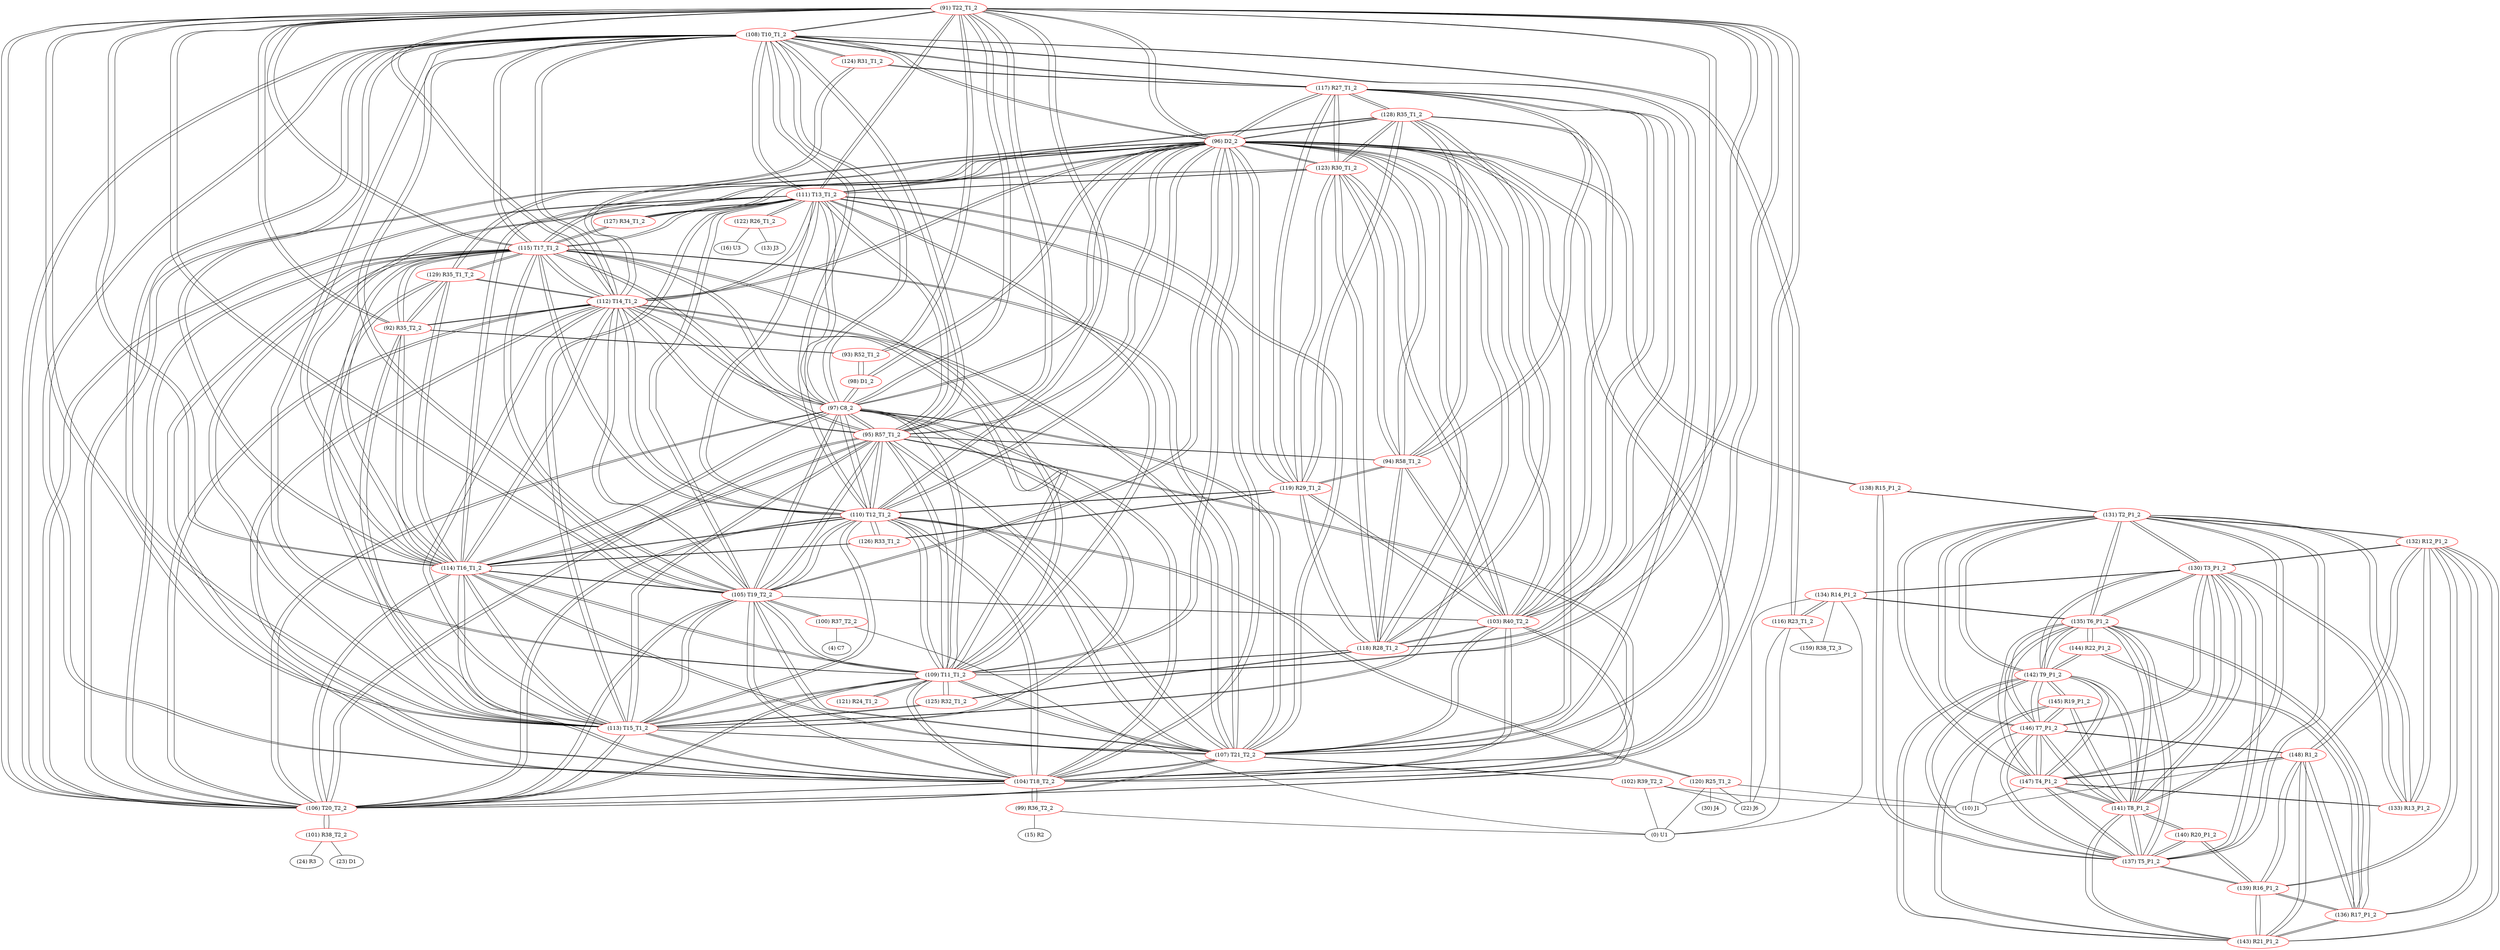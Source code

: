 graph {
	91 [label="(91) T22_T1_2" color=red]
	108 [label="(108) T10_T1_2"]
	109 [label="(109) T11_T1_2"]
	110 [label="(110) T12_T1_2"]
	111 [label="(111) T13_T1_2"]
	106 [label="(106) T20_T2_2"]
	112 [label="(112) T14_T1_2"]
	113 [label="(113) T15_T1_2"]
	104 [label="(104) T18_T2_2"]
	107 [label="(107) T21_T2_2"]
	105 [label="(105) T19_T2_2"]
	97 [label="(97) C8_2"]
	114 [label="(114) T16_T1_2"]
	115 [label="(115) T17_T1_2"]
	96 [label="(96) D2_2"]
	95 [label="(95) R57_T1_2"]
	92 [label="(92) R35_T2_2"]
	93 [label="(93) R52_T1_2"]
	103 [label="(103) R40_T2_2"]
	92 [label="(92) R35_T2_2" color=red]
	93 [label="(93) R52_T1_2"]
	91 [label="(91) T22_T1_2"]
	112 [label="(112) T14_T1_2"]
	113 [label="(113) T15_T1_2"]
	115 [label="(115) T17_T1_2"]
	114 [label="(114) T16_T1_2"]
	129 [label="(129) R35_T1_T_2"]
	93 [label="(93) R52_T1_2" color=red]
	98 [label="(98) D1_2"]
	92 [label="(92) R35_T2_2"]
	91 [label="(91) T22_T1_2"]
	94 [label="(94) R58_T1_2" color=red]
	96 [label="(96) D2_2"]
	103 [label="(103) R40_T2_2"]
	117 [label="(117) R27_T1_2"]
	118 [label="(118) R28_T1_2"]
	119 [label="(119) R29_T1_2"]
	123 [label="(123) R30_T1_2"]
	128 [label="(128) R35_T1_2"]
	95 [label="(95) R57_T1_2"]
	95 [label="(95) R57_T1_2" color=red]
	108 [label="(108) T10_T1_2"]
	109 [label="(109) T11_T1_2"]
	110 [label="(110) T12_T1_2"]
	111 [label="(111) T13_T1_2"]
	106 [label="(106) T20_T2_2"]
	112 [label="(112) T14_T1_2"]
	113 [label="(113) T15_T1_2"]
	104 [label="(104) T18_T2_2"]
	107 [label="(107) T21_T2_2"]
	105 [label="(105) T19_T2_2"]
	97 [label="(97) C8_2"]
	114 [label="(114) T16_T1_2"]
	115 [label="(115) T17_T1_2"]
	96 [label="(96) D2_2"]
	91 [label="(91) T22_T1_2"]
	94 [label="(94) R58_T1_2"]
	96 [label="(96) D2_2" color=red]
	94 [label="(94) R58_T1_2"]
	103 [label="(103) R40_T2_2"]
	117 [label="(117) R27_T1_2"]
	118 [label="(118) R28_T1_2"]
	119 [label="(119) R29_T1_2"]
	123 [label="(123) R30_T1_2"]
	128 [label="(128) R35_T1_2"]
	108 [label="(108) T10_T1_2"]
	109 [label="(109) T11_T1_2"]
	110 [label="(110) T12_T1_2"]
	111 [label="(111) T13_T1_2"]
	106 [label="(106) T20_T2_2"]
	112 [label="(112) T14_T1_2"]
	113 [label="(113) T15_T1_2"]
	104 [label="(104) T18_T2_2"]
	107 [label="(107) T21_T2_2"]
	105 [label="(105) T19_T2_2"]
	97 [label="(97) C8_2"]
	114 [label="(114) T16_T1_2"]
	115 [label="(115) T17_T1_2"]
	91 [label="(91) T22_T1_2"]
	95 [label="(95) R57_T1_2"]
	98 [label="(98) D1_2"]
	138 [label="(138) R15_P1_2"]
	97 [label="(97) C8_2" color=red]
	108 [label="(108) T10_T1_2"]
	109 [label="(109) T11_T1_2"]
	110 [label="(110) T12_T1_2"]
	111 [label="(111) T13_T1_2"]
	106 [label="(106) T20_T2_2"]
	112 [label="(112) T14_T1_2"]
	113 [label="(113) T15_T1_2"]
	104 [label="(104) T18_T2_2"]
	107 [label="(107) T21_T2_2"]
	105 [label="(105) T19_T2_2"]
	114 [label="(114) T16_T1_2"]
	115 [label="(115) T17_T1_2"]
	96 [label="(96) D2_2"]
	91 [label="(91) T22_T1_2"]
	95 [label="(95) R57_T1_2"]
	98 [label="(98) D1_2"]
	98 [label="(98) D1_2" color=red]
	96 [label="(96) D2_2"]
	97 [label="(97) C8_2"]
	93 [label="(93) R52_T1_2"]
	99 [label="(99) R36_T2_2" color=red]
	0 [label="(0) U1"]
	15 [label="(15) R2"]
	104 [label="(104) T18_T2_2"]
	100 [label="(100) R37_T2_2" color=red]
	4 [label="(4) C7"]
	0 [label="(0) U1"]
	105 [label="(105) T19_T2_2"]
	101 [label="(101) R38_T2_2" color=red]
	23 [label="(23) D1"]
	24 [label="(24) R3"]
	106 [label="(106) T20_T2_2"]
	102 [label="(102) R39_T2_2" color=red]
	0 [label="(0) U1"]
	10 [label="(10) J1"]
	22 [label="(22) J6"]
	107 [label="(107) T21_T2_2"]
	103 [label="(103) R40_T2_2" color=red]
	96 [label="(96) D2_2"]
	94 [label="(94) R58_T1_2"]
	117 [label="(117) R27_T1_2"]
	118 [label="(118) R28_T1_2"]
	119 [label="(119) R29_T1_2"]
	123 [label="(123) R30_T1_2"]
	128 [label="(128) R35_T1_2"]
	106 [label="(106) T20_T2_2"]
	107 [label="(107) T21_T2_2"]
	105 [label="(105) T19_T2_2"]
	91 [label="(91) T22_T1_2"]
	104 [label="(104) T18_T2_2"]
	104 [label="(104) T18_T2_2" color=red]
	108 [label="(108) T10_T1_2"]
	109 [label="(109) T11_T1_2"]
	110 [label="(110) T12_T1_2"]
	111 [label="(111) T13_T1_2"]
	106 [label="(106) T20_T2_2"]
	112 [label="(112) T14_T1_2"]
	113 [label="(113) T15_T1_2"]
	107 [label="(107) T21_T2_2"]
	105 [label="(105) T19_T2_2"]
	97 [label="(97) C8_2"]
	114 [label="(114) T16_T1_2"]
	115 [label="(115) T17_T1_2"]
	96 [label="(96) D2_2"]
	91 [label="(91) T22_T1_2"]
	95 [label="(95) R57_T1_2"]
	103 [label="(103) R40_T2_2"]
	99 [label="(99) R36_T2_2"]
	105 [label="(105) T19_T2_2" color=red]
	108 [label="(108) T10_T1_2"]
	109 [label="(109) T11_T1_2"]
	110 [label="(110) T12_T1_2"]
	111 [label="(111) T13_T1_2"]
	106 [label="(106) T20_T2_2"]
	112 [label="(112) T14_T1_2"]
	113 [label="(113) T15_T1_2"]
	104 [label="(104) T18_T2_2"]
	107 [label="(107) T21_T2_2"]
	97 [label="(97) C8_2"]
	114 [label="(114) T16_T1_2"]
	115 [label="(115) T17_T1_2"]
	96 [label="(96) D2_2"]
	91 [label="(91) T22_T1_2"]
	95 [label="(95) R57_T1_2"]
	103 [label="(103) R40_T2_2"]
	100 [label="(100) R37_T2_2"]
	106 [label="(106) T20_T2_2" color=red]
	108 [label="(108) T10_T1_2"]
	109 [label="(109) T11_T1_2"]
	110 [label="(110) T12_T1_2"]
	111 [label="(111) T13_T1_2"]
	112 [label="(112) T14_T1_2"]
	113 [label="(113) T15_T1_2"]
	104 [label="(104) T18_T2_2"]
	107 [label="(107) T21_T2_2"]
	105 [label="(105) T19_T2_2"]
	97 [label="(97) C8_2"]
	114 [label="(114) T16_T1_2"]
	115 [label="(115) T17_T1_2"]
	96 [label="(96) D2_2"]
	91 [label="(91) T22_T1_2"]
	95 [label="(95) R57_T1_2"]
	103 [label="(103) R40_T2_2"]
	101 [label="(101) R38_T2_2"]
	107 [label="(107) T21_T2_2" color=red]
	108 [label="(108) T10_T1_2"]
	109 [label="(109) T11_T1_2"]
	110 [label="(110) T12_T1_2"]
	111 [label="(111) T13_T1_2"]
	106 [label="(106) T20_T2_2"]
	112 [label="(112) T14_T1_2"]
	113 [label="(113) T15_T1_2"]
	104 [label="(104) T18_T2_2"]
	105 [label="(105) T19_T2_2"]
	97 [label="(97) C8_2"]
	114 [label="(114) T16_T1_2"]
	115 [label="(115) T17_T1_2"]
	96 [label="(96) D2_2"]
	91 [label="(91) T22_T1_2"]
	95 [label="(95) R57_T1_2"]
	103 [label="(103) R40_T2_2"]
	102 [label="(102) R39_T2_2"]
	108 [label="(108) T10_T1_2" color=red]
	109 [label="(109) T11_T1_2"]
	110 [label="(110) T12_T1_2"]
	111 [label="(111) T13_T1_2"]
	106 [label="(106) T20_T2_2"]
	112 [label="(112) T14_T1_2"]
	113 [label="(113) T15_T1_2"]
	104 [label="(104) T18_T2_2"]
	107 [label="(107) T21_T2_2"]
	105 [label="(105) T19_T2_2"]
	97 [label="(97) C8_2"]
	114 [label="(114) T16_T1_2"]
	115 [label="(115) T17_T1_2"]
	96 [label="(96) D2_2"]
	91 [label="(91) T22_T1_2"]
	95 [label="(95) R57_T1_2"]
	116 [label="(116) R23_T1_2"]
	124 [label="(124) R31_T1_2"]
	117 [label="(117) R27_T1_2"]
	109 [label="(109) T11_T1_2" color=red]
	108 [label="(108) T10_T1_2"]
	110 [label="(110) T12_T1_2"]
	111 [label="(111) T13_T1_2"]
	106 [label="(106) T20_T2_2"]
	112 [label="(112) T14_T1_2"]
	113 [label="(113) T15_T1_2"]
	104 [label="(104) T18_T2_2"]
	107 [label="(107) T21_T2_2"]
	105 [label="(105) T19_T2_2"]
	97 [label="(97) C8_2"]
	114 [label="(114) T16_T1_2"]
	115 [label="(115) T17_T1_2"]
	96 [label="(96) D2_2"]
	91 [label="(91) T22_T1_2"]
	95 [label="(95) R57_T1_2"]
	121 [label="(121) R24_T1_2"]
	125 [label="(125) R32_T1_2"]
	118 [label="(118) R28_T1_2"]
	110 [label="(110) T12_T1_2" color=red]
	108 [label="(108) T10_T1_2"]
	109 [label="(109) T11_T1_2"]
	111 [label="(111) T13_T1_2"]
	106 [label="(106) T20_T2_2"]
	112 [label="(112) T14_T1_2"]
	113 [label="(113) T15_T1_2"]
	104 [label="(104) T18_T2_2"]
	107 [label="(107) T21_T2_2"]
	105 [label="(105) T19_T2_2"]
	97 [label="(97) C8_2"]
	114 [label="(114) T16_T1_2"]
	115 [label="(115) T17_T1_2"]
	96 [label="(96) D2_2"]
	91 [label="(91) T22_T1_2"]
	95 [label="(95) R57_T1_2"]
	126 [label="(126) R33_T1_2"]
	119 [label="(119) R29_T1_2"]
	120 [label="(120) R25_T1_2"]
	111 [label="(111) T13_T1_2" color=red]
	108 [label="(108) T10_T1_2"]
	109 [label="(109) T11_T1_2"]
	110 [label="(110) T12_T1_2"]
	106 [label="(106) T20_T2_2"]
	112 [label="(112) T14_T1_2"]
	113 [label="(113) T15_T1_2"]
	104 [label="(104) T18_T2_2"]
	107 [label="(107) T21_T2_2"]
	105 [label="(105) T19_T2_2"]
	97 [label="(97) C8_2"]
	114 [label="(114) T16_T1_2"]
	115 [label="(115) T17_T1_2"]
	96 [label="(96) D2_2"]
	91 [label="(91) T22_T1_2"]
	95 [label="(95) R57_T1_2"]
	127 [label="(127) R34_T1_2"]
	123 [label="(123) R30_T1_2"]
	122 [label="(122) R26_T1_2"]
	112 [label="(112) T14_T1_2" color=red]
	108 [label="(108) T10_T1_2"]
	109 [label="(109) T11_T1_2"]
	110 [label="(110) T12_T1_2"]
	111 [label="(111) T13_T1_2"]
	106 [label="(106) T20_T2_2"]
	113 [label="(113) T15_T1_2"]
	104 [label="(104) T18_T2_2"]
	107 [label="(107) T21_T2_2"]
	105 [label="(105) T19_T2_2"]
	97 [label="(97) C8_2"]
	114 [label="(114) T16_T1_2"]
	115 [label="(115) T17_T1_2"]
	96 [label="(96) D2_2"]
	91 [label="(91) T22_T1_2"]
	95 [label="(95) R57_T1_2"]
	129 [label="(129) R35_T1_T_2"]
	92 [label="(92) R35_T2_2"]
	124 [label="(124) R31_T1_2"]
	113 [label="(113) T15_T1_2" color=red]
	108 [label="(108) T10_T1_2"]
	109 [label="(109) T11_T1_2"]
	110 [label="(110) T12_T1_2"]
	111 [label="(111) T13_T1_2"]
	106 [label="(106) T20_T2_2"]
	112 [label="(112) T14_T1_2"]
	104 [label="(104) T18_T2_2"]
	107 [label="(107) T21_T2_2"]
	105 [label="(105) T19_T2_2"]
	97 [label="(97) C8_2"]
	114 [label="(114) T16_T1_2"]
	115 [label="(115) T17_T1_2"]
	96 [label="(96) D2_2"]
	91 [label="(91) T22_T1_2"]
	95 [label="(95) R57_T1_2"]
	129 [label="(129) R35_T1_T_2"]
	92 [label="(92) R35_T2_2"]
	125 [label="(125) R32_T1_2"]
	114 [label="(114) T16_T1_2" color=red]
	108 [label="(108) T10_T1_2"]
	109 [label="(109) T11_T1_2"]
	110 [label="(110) T12_T1_2"]
	111 [label="(111) T13_T1_2"]
	106 [label="(106) T20_T2_2"]
	112 [label="(112) T14_T1_2"]
	113 [label="(113) T15_T1_2"]
	104 [label="(104) T18_T2_2"]
	107 [label="(107) T21_T2_2"]
	105 [label="(105) T19_T2_2"]
	97 [label="(97) C8_2"]
	115 [label="(115) T17_T1_2"]
	96 [label="(96) D2_2"]
	91 [label="(91) T22_T1_2"]
	95 [label="(95) R57_T1_2"]
	129 [label="(129) R35_T1_T_2"]
	92 [label="(92) R35_T2_2"]
	126 [label="(126) R33_T1_2"]
	115 [label="(115) T17_T1_2" color=red]
	108 [label="(108) T10_T1_2"]
	109 [label="(109) T11_T1_2"]
	110 [label="(110) T12_T1_2"]
	111 [label="(111) T13_T1_2"]
	106 [label="(106) T20_T2_2"]
	112 [label="(112) T14_T1_2"]
	113 [label="(113) T15_T1_2"]
	104 [label="(104) T18_T2_2"]
	107 [label="(107) T21_T2_2"]
	105 [label="(105) T19_T2_2"]
	97 [label="(97) C8_2"]
	114 [label="(114) T16_T1_2"]
	96 [label="(96) D2_2"]
	91 [label="(91) T22_T1_2"]
	95 [label="(95) R57_T1_2"]
	129 [label="(129) R35_T1_T_2"]
	92 [label="(92) R35_T2_2"]
	127 [label="(127) R34_T1_2"]
	116 [label="(116) R23_T1_2" color=red]
	22 [label="(22) J6"]
	134 [label="(134) R14_P1_2"]
	0 [label="(0) U1"]
	159 [label="(159) R38_T2_3"]
	108 [label="(108) T10_T1_2"]
	117 [label="(117) R27_T1_2" color=red]
	96 [label="(96) D2_2"]
	94 [label="(94) R58_T1_2"]
	103 [label="(103) R40_T2_2"]
	118 [label="(118) R28_T1_2"]
	119 [label="(119) R29_T1_2"]
	123 [label="(123) R30_T1_2"]
	128 [label="(128) R35_T1_2"]
	124 [label="(124) R31_T1_2"]
	108 [label="(108) T10_T1_2"]
	118 [label="(118) R28_T1_2" color=red]
	96 [label="(96) D2_2"]
	94 [label="(94) R58_T1_2"]
	103 [label="(103) R40_T2_2"]
	117 [label="(117) R27_T1_2"]
	119 [label="(119) R29_T1_2"]
	123 [label="(123) R30_T1_2"]
	128 [label="(128) R35_T1_2"]
	125 [label="(125) R32_T1_2"]
	109 [label="(109) T11_T1_2"]
	119 [label="(119) R29_T1_2" color=red]
	96 [label="(96) D2_2"]
	94 [label="(94) R58_T1_2"]
	103 [label="(103) R40_T2_2"]
	117 [label="(117) R27_T1_2"]
	118 [label="(118) R28_T1_2"]
	123 [label="(123) R30_T1_2"]
	128 [label="(128) R35_T1_2"]
	126 [label="(126) R33_T1_2"]
	110 [label="(110) T12_T1_2"]
	120 [label="(120) R25_T1_2" color=red]
	0 [label="(0) U1"]
	22 [label="(22) J6"]
	30 [label="(30) J4"]
	10 [label="(10) J1"]
	110 [label="(110) T12_T1_2"]
	121 [label="(121) R24_T1_2" color=red]
	109 [label="(109) T11_T1_2"]
	122 [label="(122) R26_T1_2" color=red]
	13 [label="(13) J3"]
	16 [label="(16) U3"]
	111 [label="(111) T13_T1_2"]
	123 [label="(123) R30_T1_2" color=red]
	96 [label="(96) D2_2"]
	94 [label="(94) R58_T1_2"]
	103 [label="(103) R40_T2_2"]
	117 [label="(117) R27_T1_2"]
	118 [label="(118) R28_T1_2"]
	119 [label="(119) R29_T1_2"]
	128 [label="(128) R35_T1_2"]
	111 [label="(111) T13_T1_2"]
	127 [label="(127) R34_T1_2"]
	124 [label="(124) R31_T1_2" color=red]
	117 [label="(117) R27_T1_2"]
	108 [label="(108) T10_T1_2"]
	112 [label="(112) T14_T1_2"]
	125 [label="(125) R32_T1_2" color=red]
	113 [label="(113) T15_T1_2"]
	109 [label="(109) T11_T1_2"]
	118 [label="(118) R28_T1_2"]
	126 [label="(126) R33_T1_2" color=red]
	114 [label="(114) T16_T1_2"]
	119 [label="(119) R29_T1_2"]
	110 [label="(110) T12_T1_2"]
	127 [label="(127) R34_T1_2" color=red]
	115 [label="(115) T17_T1_2"]
	111 [label="(111) T13_T1_2"]
	123 [label="(123) R30_T1_2"]
	128 [label="(128) R35_T1_2" color=red]
	96 [label="(96) D2_2"]
	94 [label="(94) R58_T1_2"]
	103 [label="(103) R40_T2_2"]
	117 [label="(117) R27_T1_2"]
	118 [label="(118) R28_T1_2"]
	119 [label="(119) R29_T1_2"]
	123 [label="(123) R30_T1_2"]
	129 [label="(129) R35_T1_T_2"]
	129 [label="(129) R35_T1_T_2" color=red]
	112 [label="(112) T14_T1_2"]
	113 [label="(113) T15_T1_2"]
	115 [label="(115) T17_T1_2"]
	114 [label="(114) T16_T1_2"]
	92 [label="(92) R35_T2_2"]
	128 [label="(128) R35_T1_2"]
	130 [label="(130) T3_P1_2" color=red]
	147 [label="(147) T4_P1_2"]
	146 [label="(146) T7_P1_2"]
	137 [label="(137) T5_P1_2"]
	142 [label="(142) T9_P1_2"]
	141 [label="(141) T8_P1_2"]
	135 [label="(135) T6_P1_2"]
	131 [label="(131) T2_P1_2"]
	134 [label="(134) R14_P1_2"]
	133 [label="(133) R13_P1_2"]
	132 [label="(132) R12_P1_2"]
	131 [label="(131) T2_P1_2" color=red]
	130 [label="(130) T3_P1_2"]
	147 [label="(147) T4_P1_2"]
	146 [label="(146) T7_P1_2"]
	137 [label="(137) T5_P1_2"]
	142 [label="(142) T9_P1_2"]
	141 [label="(141) T8_P1_2"]
	135 [label="(135) T6_P1_2"]
	133 [label="(133) R13_P1_2"]
	132 [label="(132) R12_P1_2"]
	138 [label="(138) R15_P1_2"]
	132 [label="(132) R12_P1_2" color=red]
	143 [label="(143) R21_P1_2"]
	139 [label="(139) R16_P1_2"]
	136 [label="(136) R17_P1_2"]
	148 [label="(148) R1_2"]
	133 [label="(133) R13_P1_2"]
	130 [label="(130) T3_P1_2"]
	131 [label="(131) T2_P1_2"]
	133 [label="(133) R13_P1_2" color=red]
	147 [label="(147) T4_P1_2"]
	130 [label="(130) T3_P1_2"]
	132 [label="(132) R12_P1_2"]
	131 [label="(131) T2_P1_2"]
	134 [label="(134) R14_P1_2" color=red]
	22 [label="(22) J6"]
	0 [label="(0) U1"]
	116 [label="(116) R23_T1_2"]
	159 [label="(159) R38_T2_3"]
	130 [label="(130) T3_P1_2"]
	135 [label="(135) T6_P1_2"]
	135 [label="(135) T6_P1_2" color=red]
	130 [label="(130) T3_P1_2"]
	147 [label="(147) T4_P1_2"]
	146 [label="(146) T7_P1_2"]
	137 [label="(137) T5_P1_2"]
	142 [label="(142) T9_P1_2"]
	141 [label="(141) T8_P1_2"]
	131 [label="(131) T2_P1_2"]
	134 [label="(134) R14_P1_2"]
	144 [label="(144) R22_P1_2"]
	136 [label="(136) R17_P1_2"]
	136 [label="(136) R17_P1_2" color=red]
	143 [label="(143) R21_P1_2"]
	139 [label="(139) R16_P1_2"]
	132 [label="(132) R12_P1_2"]
	148 [label="(148) R1_2"]
	144 [label="(144) R22_P1_2"]
	135 [label="(135) T6_P1_2"]
	137 [label="(137) T5_P1_2" color=red]
	130 [label="(130) T3_P1_2"]
	147 [label="(147) T4_P1_2"]
	146 [label="(146) T7_P1_2"]
	142 [label="(142) T9_P1_2"]
	141 [label="(141) T8_P1_2"]
	135 [label="(135) T6_P1_2"]
	131 [label="(131) T2_P1_2"]
	138 [label="(138) R15_P1_2"]
	139 [label="(139) R16_P1_2"]
	140 [label="(140) R20_P1_2"]
	138 [label="(138) R15_P1_2" color=red]
	96 [label="(96) D2_2"]
	131 [label="(131) T2_P1_2"]
	137 [label="(137) T5_P1_2"]
	139 [label="(139) R16_P1_2" color=red]
	143 [label="(143) R21_P1_2"]
	132 [label="(132) R12_P1_2"]
	136 [label="(136) R17_P1_2"]
	148 [label="(148) R1_2"]
	137 [label="(137) T5_P1_2"]
	140 [label="(140) R20_P1_2"]
	140 [label="(140) R20_P1_2" color=red]
	141 [label="(141) T8_P1_2"]
	139 [label="(139) R16_P1_2"]
	137 [label="(137) T5_P1_2"]
	141 [label="(141) T8_P1_2" color=red]
	130 [label="(130) T3_P1_2"]
	147 [label="(147) T4_P1_2"]
	146 [label="(146) T7_P1_2"]
	137 [label="(137) T5_P1_2"]
	142 [label="(142) T9_P1_2"]
	135 [label="(135) T6_P1_2"]
	131 [label="(131) T2_P1_2"]
	143 [label="(143) R21_P1_2"]
	145 [label="(145) R19_P1_2"]
	140 [label="(140) R20_P1_2"]
	142 [label="(142) T9_P1_2" color=red]
	144 [label="(144) R22_P1_2"]
	130 [label="(130) T3_P1_2"]
	147 [label="(147) T4_P1_2"]
	146 [label="(146) T7_P1_2"]
	137 [label="(137) T5_P1_2"]
	141 [label="(141) T8_P1_2"]
	135 [label="(135) T6_P1_2"]
	131 [label="(131) T2_P1_2"]
	143 [label="(143) R21_P1_2"]
	145 [label="(145) R19_P1_2"]
	143 [label="(143) R21_P1_2" color=red]
	139 [label="(139) R16_P1_2"]
	132 [label="(132) R12_P1_2"]
	136 [label="(136) R17_P1_2"]
	148 [label="(148) R1_2"]
	142 [label="(142) T9_P1_2"]
	141 [label="(141) T8_P1_2"]
	145 [label="(145) R19_P1_2"]
	144 [label="(144) R22_P1_2" color=red]
	142 [label="(142) T9_P1_2"]
	135 [label="(135) T6_P1_2"]
	136 [label="(136) R17_P1_2"]
	145 [label="(145) R19_P1_2" color=red]
	142 [label="(142) T9_P1_2"]
	143 [label="(143) R21_P1_2"]
	141 [label="(141) T8_P1_2"]
	146 [label="(146) T7_P1_2"]
	146 [label="(146) T7_P1_2" color=red]
	130 [label="(130) T3_P1_2"]
	147 [label="(147) T4_P1_2"]
	137 [label="(137) T5_P1_2"]
	142 [label="(142) T9_P1_2"]
	141 [label="(141) T8_P1_2"]
	135 [label="(135) T6_P1_2"]
	131 [label="(131) T2_P1_2"]
	148 [label="(148) R1_2"]
	10 [label="(10) J1"]
	145 [label="(145) R19_P1_2"]
	147 [label="(147) T4_P1_2" color=red]
	130 [label="(130) T3_P1_2"]
	146 [label="(146) T7_P1_2"]
	137 [label="(137) T5_P1_2"]
	142 [label="(142) T9_P1_2"]
	141 [label="(141) T8_P1_2"]
	135 [label="(135) T6_P1_2"]
	131 [label="(131) T2_P1_2"]
	133 [label="(133) R13_P1_2"]
	148 [label="(148) R1_2"]
	10 [label="(10) J1"]
	148 [label="(148) R1_2" color=red]
	147 [label="(147) T4_P1_2"]
	146 [label="(146) T7_P1_2"]
	10 [label="(10) J1"]
	143 [label="(143) R21_P1_2"]
	139 [label="(139) R16_P1_2"]
	132 [label="(132) R12_P1_2"]
	136 [label="(136) R17_P1_2"]
	91 -- 108
	91 -- 109
	91 -- 110
	91 -- 111
	91 -- 106
	91 -- 112
	91 -- 113
	91 -- 104
	91 -- 107
	91 -- 105
	91 -- 97
	91 -- 114
	91 -- 115
	91 -- 96
	91 -- 95
	91 -- 92
	91 -- 93
	91 -- 103
	92 -- 93
	92 -- 91
	92 -- 112
	92 -- 113
	92 -- 115
	92 -- 114
	92 -- 129
	93 -- 98
	93 -- 92
	93 -- 91
	94 -- 96
	94 -- 103
	94 -- 117
	94 -- 118
	94 -- 119
	94 -- 123
	94 -- 128
	94 -- 95
	95 -- 108
	95 -- 109
	95 -- 110
	95 -- 111
	95 -- 106
	95 -- 112
	95 -- 113
	95 -- 104
	95 -- 107
	95 -- 105
	95 -- 97
	95 -- 114
	95 -- 115
	95 -- 96
	95 -- 91
	95 -- 94
	96 -- 94
	96 -- 103
	96 -- 117
	96 -- 118
	96 -- 119
	96 -- 123
	96 -- 128
	96 -- 108
	96 -- 109
	96 -- 110
	96 -- 111
	96 -- 106
	96 -- 112
	96 -- 113
	96 -- 104
	96 -- 107
	96 -- 105
	96 -- 97
	96 -- 114
	96 -- 115
	96 -- 91
	96 -- 95
	96 -- 98
	96 -- 138
	97 -- 108
	97 -- 109
	97 -- 110
	97 -- 111
	97 -- 106
	97 -- 112
	97 -- 113
	97 -- 104
	97 -- 107
	97 -- 105
	97 -- 114
	97 -- 115
	97 -- 96
	97 -- 91
	97 -- 95
	97 -- 98
	98 -- 96
	98 -- 97
	98 -- 93
	99 -- 0
	99 -- 15
	99 -- 104
	100 -- 4
	100 -- 0
	100 -- 105
	101 -- 23
	101 -- 24
	101 -- 106
	102 -- 0
	102 -- 10
	102 -- 22
	102 -- 107
	103 -- 96
	103 -- 94
	103 -- 117
	103 -- 118
	103 -- 119
	103 -- 123
	103 -- 128
	103 -- 106
	103 -- 107
	103 -- 105
	103 -- 91
	103 -- 104
	104 -- 108
	104 -- 109
	104 -- 110
	104 -- 111
	104 -- 106
	104 -- 112
	104 -- 113
	104 -- 107
	104 -- 105
	104 -- 97
	104 -- 114
	104 -- 115
	104 -- 96
	104 -- 91
	104 -- 95
	104 -- 103
	104 -- 99
	105 -- 108
	105 -- 109
	105 -- 110
	105 -- 111
	105 -- 106
	105 -- 112
	105 -- 113
	105 -- 104
	105 -- 107
	105 -- 97
	105 -- 114
	105 -- 115
	105 -- 96
	105 -- 91
	105 -- 95
	105 -- 103
	105 -- 100
	106 -- 108
	106 -- 109
	106 -- 110
	106 -- 111
	106 -- 112
	106 -- 113
	106 -- 104
	106 -- 107
	106 -- 105
	106 -- 97
	106 -- 114
	106 -- 115
	106 -- 96
	106 -- 91
	106 -- 95
	106 -- 103
	106 -- 101
	107 -- 108
	107 -- 109
	107 -- 110
	107 -- 111
	107 -- 106
	107 -- 112
	107 -- 113
	107 -- 104
	107 -- 105
	107 -- 97
	107 -- 114
	107 -- 115
	107 -- 96
	107 -- 91
	107 -- 95
	107 -- 103
	107 -- 102
	108 -- 109
	108 -- 110
	108 -- 111
	108 -- 106
	108 -- 112
	108 -- 113
	108 -- 104
	108 -- 107
	108 -- 105
	108 -- 97
	108 -- 114
	108 -- 115
	108 -- 96
	108 -- 91
	108 -- 95
	108 -- 116
	108 -- 124
	108 -- 117
	109 -- 108
	109 -- 110
	109 -- 111
	109 -- 106
	109 -- 112
	109 -- 113
	109 -- 104
	109 -- 107
	109 -- 105
	109 -- 97
	109 -- 114
	109 -- 115
	109 -- 96
	109 -- 91
	109 -- 95
	109 -- 121
	109 -- 125
	109 -- 118
	110 -- 108
	110 -- 109
	110 -- 111
	110 -- 106
	110 -- 112
	110 -- 113
	110 -- 104
	110 -- 107
	110 -- 105
	110 -- 97
	110 -- 114
	110 -- 115
	110 -- 96
	110 -- 91
	110 -- 95
	110 -- 126
	110 -- 119
	110 -- 120
	111 -- 108
	111 -- 109
	111 -- 110
	111 -- 106
	111 -- 112
	111 -- 113
	111 -- 104
	111 -- 107
	111 -- 105
	111 -- 97
	111 -- 114
	111 -- 115
	111 -- 96
	111 -- 91
	111 -- 95
	111 -- 127
	111 -- 123
	111 -- 122
	112 -- 108
	112 -- 109
	112 -- 110
	112 -- 111
	112 -- 106
	112 -- 113
	112 -- 104
	112 -- 107
	112 -- 105
	112 -- 97
	112 -- 114
	112 -- 115
	112 -- 96
	112 -- 91
	112 -- 95
	112 -- 129
	112 -- 92
	112 -- 124
	113 -- 108
	113 -- 109
	113 -- 110
	113 -- 111
	113 -- 106
	113 -- 112
	113 -- 104
	113 -- 107
	113 -- 105
	113 -- 97
	113 -- 114
	113 -- 115
	113 -- 96
	113 -- 91
	113 -- 95
	113 -- 129
	113 -- 92
	113 -- 125
	114 -- 108
	114 -- 109
	114 -- 110
	114 -- 111
	114 -- 106
	114 -- 112
	114 -- 113
	114 -- 104
	114 -- 107
	114 -- 105
	114 -- 97
	114 -- 115
	114 -- 96
	114 -- 91
	114 -- 95
	114 -- 129
	114 -- 92
	114 -- 126
	115 -- 108
	115 -- 109
	115 -- 110
	115 -- 111
	115 -- 106
	115 -- 112
	115 -- 113
	115 -- 104
	115 -- 107
	115 -- 105
	115 -- 97
	115 -- 114
	115 -- 96
	115 -- 91
	115 -- 95
	115 -- 129
	115 -- 92
	115 -- 127
	116 -- 22
	116 -- 134
	116 -- 0
	116 -- 159
	116 -- 108
	117 -- 96
	117 -- 94
	117 -- 103
	117 -- 118
	117 -- 119
	117 -- 123
	117 -- 128
	117 -- 124
	117 -- 108
	118 -- 96
	118 -- 94
	118 -- 103
	118 -- 117
	118 -- 119
	118 -- 123
	118 -- 128
	118 -- 125
	118 -- 109
	119 -- 96
	119 -- 94
	119 -- 103
	119 -- 117
	119 -- 118
	119 -- 123
	119 -- 128
	119 -- 126
	119 -- 110
	120 -- 0
	120 -- 22
	120 -- 30
	120 -- 10
	120 -- 110
	121 -- 109
	122 -- 13
	122 -- 16
	122 -- 111
	123 -- 96
	123 -- 94
	123 -- 103
	123 -- 117
	123 -- 118
	123 -- 119
	123 -- 128
	123 -- 111
	123 -- 127
	124 -- 117
	124 -- 108
	124 -- 112
	125 -- 113
	125 -- 109
	125 -- 118
	126 -- 114
	126 -- 119
	126 -- 110
	127 -- 115
	127 -- 111
	127 -- 123
	128 -- 96
	128 -- 94
	128 -- 103
	128 -- 117
	128 -- 118
	128 -- 119
	128 -- 123
	128 -- 129
	129 -- 112
	129 -- 113
	129 -- 115
	129 -- 114
	129 -- 92
	129 -- 128
	130 -- 147
	130 -- 146
	130 -- 137
	130 -- 142
	130 -- 141
	130 -- 135
	130 -- 131
	130 -- 134
	130 -- 133
	130 -- 132
	131 -- 130
	131 -- 147
	131 -- 146
	131 -- 137
	131 -- 142
	131 -- 141
	131 -- 135
	131 -- 133
	131 -- 132
	131 -- 138
	132 -- 143
	132 -- 139
	132 -- 136
	132 -- 148
	132 -- 133
	132 -- 130
	132 -- 131
	133 -- 147
	133 -- 130
	133 -- 132
	133 -- 131
	134 -- 22
	134 -- 0
	134 -- 116
	134 -- 159
	134 -- 130
	134 -- 135
	135 -- 130
	135 -- 147
	135 -- 146
	135 -- 137
	135 -- 142
	135 -- 141
	135 -- 131
	135 -- 134
	135 -- 144
	135 -- 136
	136 -- 143
	136 -- 139
	136 -- 132
	136 -- 148
	136 -- 144
	136 -- 135
	137 -- 130
	137 -- 147
	137 -- 146
	137 -- 142
	137 -- 141
	137 -- 135
	137 -- 131
	137 -- 138
	137 -- 139
	137 -- 140
	138 -- 96
	138 -- 131
	138 -- 137
	139 -- 143
	139 -- 132
	139 -- 136
	139 -- 148
	139 -- 137
	139 -- 140
	140 -- 141
	140 -- 139
	140 -- 137
	141 -- 130
	141 -- 147
	141 -- 146
	141 -- 137
	141 -- 142
	141 -- 135
	141 -- 131
	141 -- 143
	141 -- 145
	141 -- 140
	142 -- 144
	142 -- 130
	142 -- 147
	142 -- 146
	142 -- 137
	142 -- 141
	142 -- 135
	142 -- 131
	142 -- 143
	142 -- 145
	143 -- 139
	143 -- 132
	143 -- 136
	143 -- 148
	143 -- 142
	143 -- 141
	143 -- 145
	144 -- 142
	144 -- 135
	144 -- 136
	145 -- 142
	145 -- 143
	145 -- 141
	145 -- 146
	146 -- 130
	146 -- 147
	146 -- 137
	146 -- 142
	146 -- 141
	146 -- 135
	146 -- 131
	146 -- 148
	146 -- 10
	146 -- 145
	147 -- 130
	147 -- 146
	147 -- 137
	147 -- 142
	147 -- 141
	147 -- 135
	147 -- 131
	147 -- 133
	147 -- 148
	147 -- 10
	148 -- 147
	148 -- 146
	148 -- 10
	148 -- 143
	148 -- 139
	148 -- 132
	148 -- 136
}